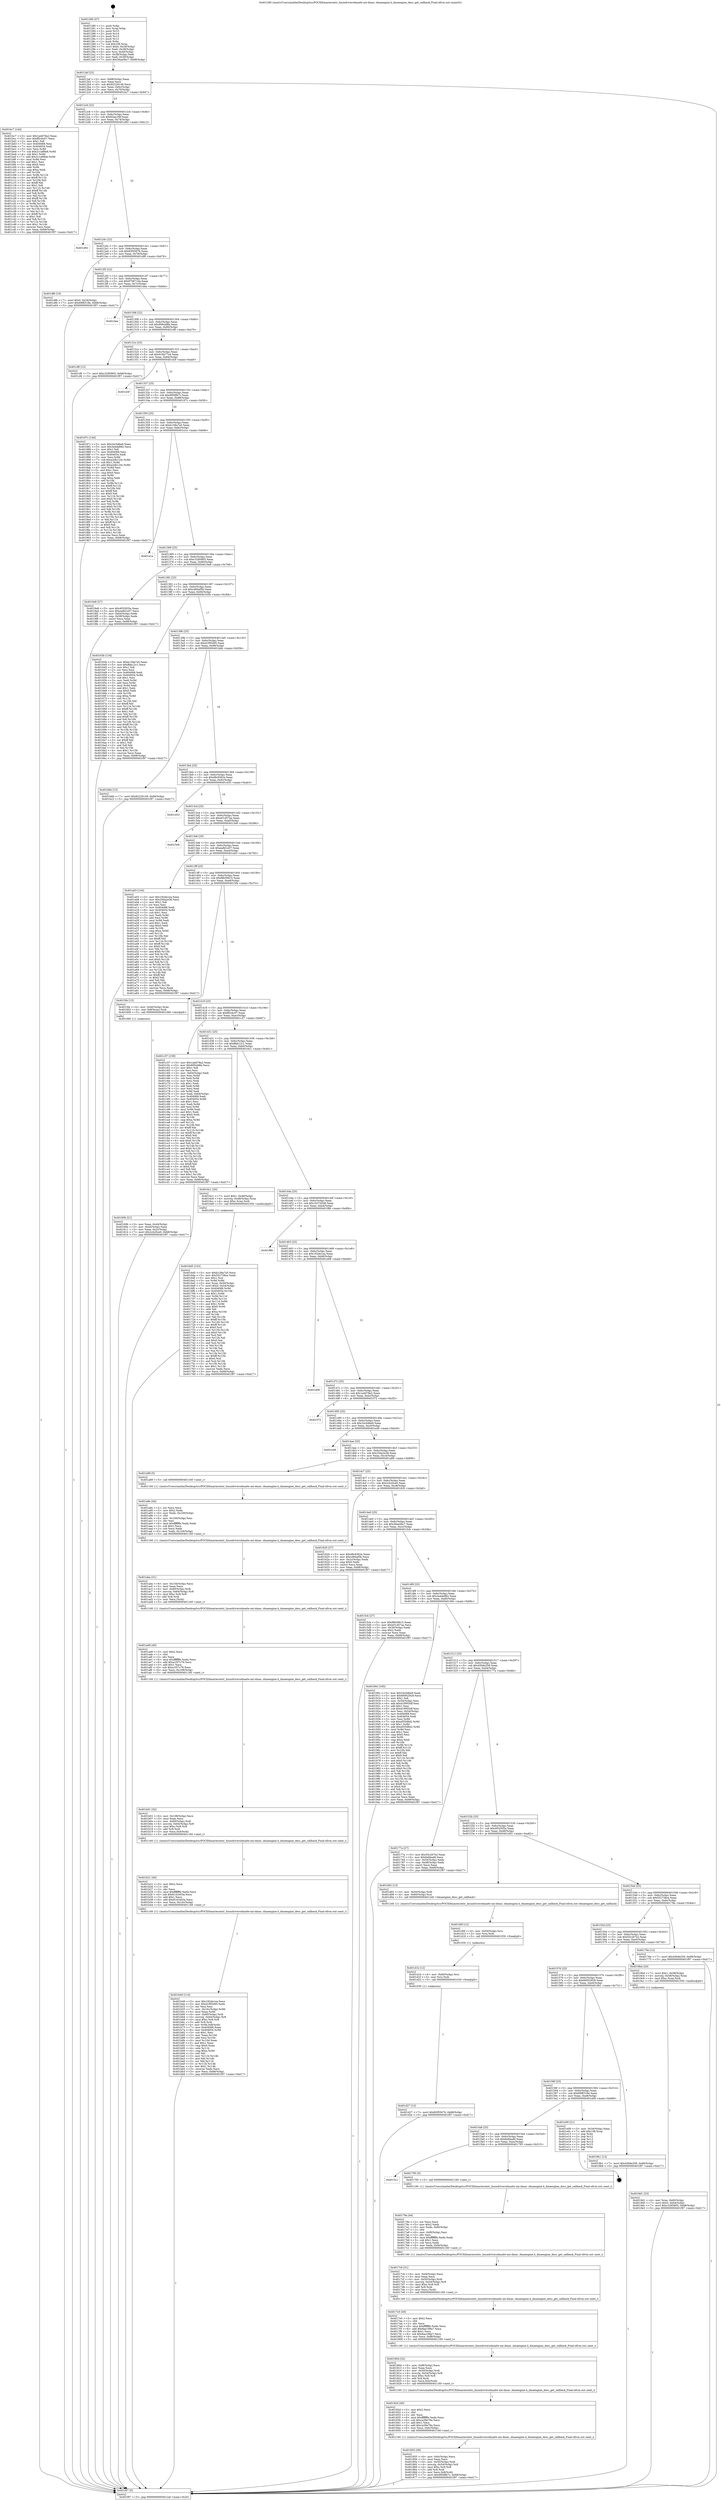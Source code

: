 digraph "0x401280" {
  label = "0x401280 (/mnt/c/Users/mathe/Desktop/tcc/POCII/binaries/extr_linuxdriversdmadw-axi-dmac..dmaengine.h_dmaengine_desc_get_callback_Final-ollvm.out::main(0))"
  labelloc = "t"
  node[shape=record]

  Entry [label="",width=0.3,height=0.3,shape=circle,fillcolor=black,style=filled]
  "0x4012af" [label="{
     0x4012af [23]\l
     | [instrs]\l
     &nbsp;&nbsp;0x4012af \<+3\>: mov -0x68(%rbp),%eax\l
     &nbsp;&nbsp;0x4012b2 \<+2\>: mov %eax,%ecx\l
     &nbsp;&nbsp;0x4012b4 \<+6\>: sub $0x82229149,%ecx\l
     &nbsp;&nbsp;0x4012ba \<+3\>: mov %eax,-0x6c(%rbp)\l
     &nbsp;&nbsp;0x4012bd \<+3\>: mov %ecx,-0x70(%rbp)\l
     &nbsp;&nbsp;0x4012c0 \<+6\>: je 0000000000401bc7 \<main+0x947\>\l
  }"]
  "0x401bc7" [label="{
     0x401bc7 [144]\l
     | [instrs]\l
     &nbsp;&nbsp;0x401bc7 \<+5\>: mov $0x1add78a2,%eax\l
     &nbsp;&nbsp;0x401bcc \<+5\>: mov $0xff2cbc07,%ecx\l
     &nbsp;&nbsp;0x401bd1 \<+2\>: mov $0x1,%dl\l
     &nbsp;&nbsp;0x401bd3 \<+7\>: mov 0x404068,%esi\l
     &nbsp;&nbsp;0x401bda \<+7\>: mov 0x404054,%edi\l
     &nbsp;&nbsp;0x401be1 \<+3\>: mov %esi,%r8d\l
     &nbsp;&nbsp;0x401be4 \<+7\>: sub $0x2c1a88a6,%r8d\l
     &nbsp;&nbsp;0x401beb \<+4\>: sub $0x1,%r8d\l
     &nbsp;&nbsp;0x401bef \<+7\>: add $0x2c1a88a6,%r8d\l
     &nbsp;&nbsp;0x401bf6 \<+4\>: imul %r8d,%esi\l
     &nbsp;&nbsp;0x401bfa \<+3\>: and $0x1,%esi\l
     &nbsp;&nbsp;0x401bfd \<+3\>: cmp $0x0,%esi\l
     &nbsp;&nbsp;0x401c00 \<+4\>: sete %r9b\l
     &nbsp;&nbsp;0x401c04 \<+3\>: cmp $0xa,%edi\l
     &nbsp;&nbsp;0x401c07 \<+4\>: setl %r10b\l
     &nbsp;&nbsp;0x401c0b \<+3\>: mov %r9b,%r11b\l
     &nbsp;&nbsp;0x401c0e \<+4\>: xor $0xff,%r11b\l
     &nbsp;&nbsp;0x401c12 \<+3\>: mov %r10b,%bl\l
     &nbsp;&nbsp;0x401c15 \<+3\>: xor $0xff,%bl\l
     &nbsp;&nbsp;0x401c18 \<+3\>: xor $0x1,%dl\l
     &nbsp;&nbsp;0x401c1b \<+3\>: mov %r11b,%r14b\l
     &nbsp;&nbsp;0x401c1e \<+4\>: and $0xff,%r14b\l
     &nbsp;&nbsp;0x401c22 \<+3\>: and %dl,%r9b\l
     &nbsp;&nbsp;0x401c25 \<+3\>: mov %bl,%r15b\l
     &nbsp;&nbsp;0x401c28 \<+4\>: and $0xff,%r15b\l
     &nbsp;&nbsp;0x401c2c \<+3\>: and %dl,%r10b\l
     &nbsp;&nbsp;0x401c2f \<+3\>: or %r9b,%r14b\l
     &nbsp;&nbsp;0x401c32 \<+3\>: or %r10b,%r15b\l
     &nbsp;&nbsp;0x401c35 \<+3\>: xor %r15b,%r14b\l
     &nbsp;&nbsp;0x401c38 \<+3\>: or %bl,%r11b\l
     &nbsp;&nbsp;0x401c3b \<+4\>: xor $0xff,%r11b\l
     &nbsp;&nbsp;0x401c3f \<+3\>: or $0x1,%dl\l
     &nbsp;&nbsp;0x401c42 \<+3\>: and %dl,%r11b\l
     &nbsp;&nbsp;0x401c45 \<+3\>: or %r11b,%r14b\l
     &nbsp;&nbsp;0x401c48 \<+4\>: test $0x1,%r14b\l
     &nbsp;&nbsp;0x401c4c \<+3\>: cmovne %ecx,%eax\l
     &nbsp;&nbsp;0x401c4f \<+3\>: mov %eax,-0x68(%rbp)\l
     &nbsp;&nbsp;0x401c52 \<+5\>: jmp 0000000000401f97 \<main+0xd17\>\l
  }"]
  "0x4012c6" [label="{
     0x4012c6 [22]\l
     | [instrs]\l
     &nbsp;&nbsp;0x4012c6 \<+5\>: jmp 00000000004012cb \<main+0x4b\>\l
     &nbsp;&nbsp;0x4012cb \<+3\>: mov -0x6c(%rbp),%eax\l
     &nbsp;&nbsp;0x4012ce \<+5\>: sub $0x83aa1f4f,%eax\l
     &nbsp;&nbsp;0x4012d3 \<+3\>: mov %eax,-0x74(%rbp)\l
     &nbsp;&nbsp;0x4012d6 \<+6\>: je 0000000000401d92 \<main+0xb12\>\l
  }"]
  Exit [label="",width=0.3,height=0.3,shape=circle,fillcolor=black,style=filled,peripheries=2]
  "0x401d92" [label="{
     0x401d92\l
  }", style=dashed]
  "0x4012dc" [label="{
     0x4012dc [22]\l
     | [instrs]\l
     &nbsp;&nbsp;0x4012dc \<+5\>: jmp 00000000004012e1 \<main+0x61\>\l
     &nbsp;&nbsp;0x4012e1 \<+3\>: mov -0x6c(%rbp),%eax\l
     &nbsp;&nbsp;0x4012e4 \<+5\>: sub $0x83f55676,%eax\l
     &nbsp;&nbsp;0x4012e9 \<+3\>: mov %eax,-0x78(%rbp)\l
     &nbsp;&nbsp;0x4012ec \<+6\>: je 0000000000401df6 \<main+0xb76\>\l
  }"]
  "0x401d27" [label="{
     0x401d27 [12]\l
     | [instrs]\l
     &nbsp;&nbsp;0x401d27 \<+7\>: movl $0x83f55676,-0x68(%rbp)\l
     &nbsp;&nbsp;0x401d2e \<+5\>: jmp 0000000000401f97 \<main+0xd17\>\l
  }"]
  "0x401df6" [label="{
     0x401df6 [19]\l
     | [instrs]\l
     &nbsp;&nbsp;0x401df6 \<+7\>: movl $0x0,-0x34(%rbp)\l
     &nbsp;&nbsp;0x401dfd \<+7\>: movl $0x69f8318e,-0x68(%rbp)\l
     &nbsp;&nbsp;0x401e04 \<+5\>: jmp 0000000000401f97 \<main+0xd17\>\l
  }"]
  "0x4012f2" [label="{
     0x4012f2 [22]\l
     | [instrs]\l
     &nbsp;&nbsp;0x4012f2 \<+5\>: jmp 00000000004012f7 \<main+0x77\>\l
     &nbsp;&nbsp;0x4012f7 \<+3\>: mov -0x6c(%rbp),%eax\l
     &nbsp;&nbsp;0x4012fa \<+5\>: sub $0x870871da,%eax\l
     &nbsp;&nbsp;0x4012ff \<+3\>: mov %eax,-0x7c(%rbp)\l
     &nbsp;&nbsp;0x401302 \<+6\>: je 0000000000401dea \<main+0xb6a\>\l
  }"]
  "0x401d1b" [label="{
     0x401d1b [12]\l
     | [instrs]\l
     &nbsp;&nbsp;0x401d1b \<+4\>: mov -0x60(%rbp),%rsi\l
     &nbsp;&nbsp;0x401d1f \<+3\>: mov %rsi,%rdi\l
     &nbsp;&nbsp;0x401d22 \<+5\>: call 0000000000401030 \<free@plt\>\l
     | [calls]\l
     &nbsp;&nbsp;0x401030 \{1\} (unknown)\l
  }"]
  "0x401dea" [label="{
     0x401dea\l
  }", style=dashed]
  "0x401308" [label="{
     0x401308 [22]\l
     | [instrs]\l
     &nbsp;&nbsp;0x401308 \<+5\>: jmp 000000000040130d \<main+0x8d\>\l
     &nbsp;&nbsp;0x40130d \<+3\>: mov -0x6c(%rbp),%eax\l
     &nbsp;&nbsp;0x401310 \<+5\>: sub $0x909cb8fa,%eax\l
     &nbsp;&nbsp;0x401315 \<+3\>: mov %eax,-0x80(%rbp)\l
     &nbsp;&nbsp;0x401318 \<+6\>: je 0000000000401cf6 \<main+0xa76\>\l
  }"]
  "0x401d0f" [label="{
     0x401d0f [12]\l
     | [instrs]\l
     &nbsp;&nbsp;0x401d0f \<+4\>: mov -0x50(%rbp),%rsi\l
     &nbsp;&nbsp;0x401d13 \<+3\>: mov %rsi,%rdi\l
     &nbsp;&nbsp;0x401d16 \<+5\>: call 0000000000401030 \<free@plt\>\l
     | [calls]\l
     &nbsp;&nbsp;0x401030 \{1\} (unknown)\l
  }"]
  "0x401cf6" [label="{
     0x401cf6 [12]\l
     | [instrs]\l
     &nbsp;&nbsp;0x401cf6 \<+7\>: movl $0xc3285805,-0x68(%rbp)\l
     &nbsp;&nbsp;0x401cfd \<+5\>: jmp 0000000000401f97 \<main+0xd17\>\l
  }"]
  "0x40131e" [label="{
     0x40131e [25]\l
     | [instrs]\l
     &nbsp;&nbsp;0x40131e \<+5\>: jmp 0000000000401323 \<main+0xa3\>\l
     &nbsp;&nbsp;0x401323 \<+3\>: mov -0x6c(%rbp),%eax\l
     &nbsp;&nbsp;0x401326 \<+5\>: sub $0x916b77e4,%eax\l
     &nbsp;&nbsp;0x40132b \<+6\>: mov %eax,-0x84(%rbp)\l
     &nbsp;&nbsp;0x401331 \<+6\>: je 0000000000401d3f \<main+0xabf\>\l
  }"]
  "0x401b49" [label="{
     0x401b49 [114]\l
     | [instrs]\l
     &nbsp;&nbsp;0x401b49 \<+5\>: mov $0x192de1ea,%ecx\l
     &nbsp;&nbsp;0x401b4e \<+5\>: mov $0xd1f95495,%edx\l
     &nbsp;&nbsp;0x401b53 \<+2\>: xor %esi,%esi\l
     &nbsp;&nbsp;0x401b55 \<+7\>: mov -0x10c(%rbp),%r9d\l
     &nbsp;&nbsp;0x401b5c \<+4\>: imul %eax,%r9d\l
     &nbsp;&nbsp;0x401b60 \<+4\>: mov -0x60(%rbp),%rdi\l
     &nbsp;&nbsp;0x401b64 \<+4\>: movslq -0x64(%rbp),%r8\l
     &nbsp;&nbsp;0x401b68 \<+4\>: imul $0xc,%r8,%r8\l
     &nbsp;&nbsp;0x401b6c \<+3\>: add %r8,%rdi\l
     &nbsp;&nbsp;0x401b6f \<+4\>: mov %r9d,0x8(%rdi)\l
     &nbsp;&nbsp;0x401b73 \<+7\>: mov 0x404068,%eax\l
     &nbsp;&nbsp;0x401b7a \<+8\>: mov 0x404054,%r9d\l
     &nbsp;&nbsp;0x401b82 \<+3\>: sub $0x1,%esi\l
     &nbsp;&nbsp;0x401b85 \<+3\>: mov %eax,%r10d\l
     &nbsp;&nbsp;0x401b88 \<+3\>: add %esi,%r10d\l
     &nbsp;&nbsp;0x401b8b \<+4\>: imul %r10d,%eax\l
     &nbsp;&nbsp;0x401b8f \<+3\>: and $0x1,%eax\l
     &nbsp;&nbsp;0x401b92 \<+3\>: cmp $0x0,%eax\l
     &nbsp;&nbsp;0x401b95 \<+4\>: sete %r11b\l
     &nbsp;&nbsp;0x401b99 \<+4\>: cmp $0xa,%r9d\l
     &nbsp;&nbsp;0x401b9d \<+3\>: setl %bl\l
     &nbsp;&nbsp;0x401ba0 \<+3\>: mov %r11b,%r14b\l
     &nbsp;&nbsp;0x401ba3 \<+3\>: and %bl,%r14b\l
     &nbsp;&nbsp;0x401ba6 \<+3\>: xor %bl,%r11b\l
     &nbsp;&nbsp;0x401ba9 \<+3\>: or %r11b,%r14b\l
     &nbsp;&nbsp;0x401bac \<+4\>: test $0x1,%r14b\l
     &nbsp;&nbsp;0x401bb0 \<+3\>: cmovne %edx,%ecx\l
     &nbsp;&nbsp;0x401bb3 \<+3\>: mov %ecx,-0x68(%rbp)\l
     &nbsp;&nbsp;0x401bb6 \<+5\>: jmp 0000000000401f97 \<main+0xd17\>\l
  }"]
  "0x401d3f" [label="{
     0x401d3f\l
  }", style=dashed]
  "0x401337" [label="{
     0x401337 [25]\l
     | [instrs]\l
     &nbsp;&nbsp;0x401337 \<+5\>: jmp 000000000040133c \<main+0xbc\>\l
     &nbsp;&nbsp;0x40133c \<+3\>: mov -0x6c(%rbp),%eax\l
     &nbsp;&nbsp;0x40133f \<+5\>: sub $0x9958fb7c,%eax\l
     &nbsp;&nbsp;0x401344 \<+6\>: mov %eax,-0x88(%rbp)\l
     &nbsp;&nbsp;0x40134a \<+6\>: je 000000000040187c \<main+0x5fc\>\l
  }"]
  "0x401b21" [label="{
     0x401b21 [40]\l
     | [instrs]\l
     &nbsp;&nbsp;0x401b21 \<+5\>: mov $0x2,%ecx\l
     &nbsp;&nbsp;0x401b26 \<+1\>: cltd\l
     &nbsp;&nbsp;0x401b27 \<+2\>: idiv %ecx\l
     &nbsp;&nbsp;0x401b29 \<+6\>: imul $0xfffffffe,%edx,%ecx\l
     &nbsp;&nbsp;0x401b2f \<+6\>: sub $0x81d1b03a,%ecx\l
     &nbsp;&nbsp;0x401b35 \<+3\>: add $0x1,%ecx\l
     &nbsp;&nbsp;0x401b38 \<+6\>: add $0x81d1b03a,%ecx\l
     &nbsp;&nbsp;0x401b3e \<+6\>: mov %ecx,-0x10c(%rbp)\l
     &nbsp;&nbsp;0x401b44 \<+5\>: call 0000000000401160 \<next_i\>\l
     | [calls]\l
     &nbsp;&nbsp;0x401160 \{1\} (/mnt/c/Users/mathe/Desktop/tcc/POCII/binaries/extr_linuxdriversdmadw-axi-dmac..dmaengine.h_dmaengine_desc_get_callback_Final-ollvm.out::next_i)\l
  }"]
  "0x40187c" [label="{
     0x40187c [144]\l
     | [instrs]\l
     &nbsp;&nbsp;0x40187c \<+5\>: mov $0x24c0dbe9,%eax\l
     &nbsp;&nbsp;0x401881 \<+5\>: mov $0x3e4de882,%ecx\l
     &nbsp;&nbsp;0x401886 \<+2\>: mov $0x1,%dl\l
     &nbsp;&nbsp;0x401888 \<+7\>: mov 0x404068,%esi\l
     &nbsp;&nbsp;0x40188f \<+7\>: mov 0x404054,%edi\l
     &nbsp;&nbsp;0x401896 \<+3\>: mov %esi,%r8d\l
     &nbsp;&nbsp;0x401899 \<+7\>: sub $0xa2db124c,%r8d\l
     &nbsp;&nbsp;0x4018a0 \<+4\>: sub $0x1,%r8d\l
     &nbsp;&nbsp;0x4018a4 \<+7\>: add $0xa2db124c,%r8d\l
     &nbsp;&nbsp;0x4018ab \<+4\>: imul %r8d,%esi\l
     &nbsp;&nbsp;0x4018af \<+3\>: and $0x1,%esi\l
     &nbsp;&nbsp;0x4018b2 \<+3\>: cmp $0x0,%esi\l
     &nbsp;&nbsp;0x4018b5 \<+4\>: sete %r9b\l
     &nbsp;&nbsp;0x4018b9 \<+3\>: cmp $0xa,%edi\l
     &nbsp;&nbsp;0x4018bc \<+4\>: setl %r10b\l
     &nbsp;&nbsp;0x4018c0 \<+3\>: mov %r9b,%r11b\l
     &nbsp;&nbsp;0x4018c3 \<+4\>: xor $0xff,%r11b\l
     &nbsp;&nbsp;0x4018c7 \<+3\>: mov %r10b,%bl\l
     &nbsp;&nbsp;0x4018ca \<+3\>: xor $0xff,%bl\l
     &nbsp;&nbsp;0x4018cd \<+3\>: xor $0x0,%dl\l
     &nbsp;&nbsp;0x4018d0 \<+3\>: mov %r11b,%r14b\l
     &nbsp;&nbsp;0x4018d3 \<+4\>: and $0x0,%r14b\l
     &nbsp;&nbsp;0x4018d7 \<+3\>: and %dl,%r9b\l
     &nbsp;&nbsp;0x4018da \<+3\>: mov %bl,%r15b\l
     &nbsp;&nbsp;0x4018dd \<+4\>: and $0x0,%r15b\l
     &nbsp;&nbsp;0x4018e1 \<+3\>: and %dl,%r10b\l
     &nbsp;&nbsp;0x4018e4 \<+3\>: or %r9b,%r14b\l
     &nbsp;&nbsp;0x4018e7 \<+3\>: or %r10b,%r15b\l
     &nbsp;&nbsp;0x4018ea \<+3\>: xor %r15b,%r14b\l
     &nbsp;&nbsp;0x4018ed \<+3\>: or %bl,%r11b\l
     &nbsp;&nbsp;0x4018f0 \<+4\>: xor $0xff,%r11b\l
     &nbsp;&nbsp;0x4018f4 \<+3\>: or $0x0,%dl\l
     &nbsp;&nbsp;0x4018f7 \<+3\>: and %dl,%r11b\l
     &nbsp;&nbsp;0x4018fa \<+3\>: or %r11b,%r14b\l
     &nbsp;&nbsp;0x4018fd \<+4\>: test $0x1,%r14b\l
     &nbsp;&nbsp;0x401901 \<+3\>: cmovne %ecx,%eax\l
     &nbsp;&nbsp;0x401904 \<+3\>: mov %eax,-0x68(%rbp)\l
     &nbsp;&nbsp;0x401907 \<+5\>: jmp 0000000000401f97 \<main+0xd17\>\l
  }"]
  "0x401350" [label="{
     0x401350 [25]\l
     | [instrs]\l
     &nbsp;&nbsp;0x401350 \<+5\>: jmp 0000000000401355 \<main+0xd5\>\l
     &nbsp;&nbsp;0x401355 \<+3\>: mov -0x6c(%rbp),%eax\l
     &nbsp;&nbsp;0x401358 \<+5\>: sub $0xb158a7a5,%eax\l
     &nbsp;&nbsp;0x40135d \<+6\>: mov %eax,-0x8c(%rbp)\l
     &nbsp;&nbsp;0x401363 \<+6\>: je 0000000000401e1e \<main+0xb9e\>\l
  }"]
  "0x401b01" [label="{
     0x401b01 [32]\l
     | [instrs]\l
     &nbsp;&nbsp;0x401b01 \<+6\>: mov -0x108(%rbp),%ecx\l
     &nbsp;&nbsp;0x401b07 \<+3\>: imul %eax,%ecx\l
     &nbsp;&nbsp;0x401b0a \<+4\>: mov -0x60(%rbp),%rdi\l
     &nbsp;&nbsp;0x401b0e \<+4\>: movslq -0x64(%rbp),%r8\l
     &nbsp;&nbsp;0x401b12 \<+4\>: imul $0xc,%r8,%r8\l
     &nbsp;&nbsp;0x401b16 \<+3\>: add %r8,%rdi\l
     &nbsp;&nbsp;0x401b19 \<+3\>: mov %ecx,0x4(%rdi)\l
     &nbsp;&nbsp;0x401b1c \<+5\>: call 0000000000401160 \<next_i\>\l
     | [calls]\l
     &nbsp;&nbsp;0x401160 \{1\} (/mnt/c/Users/mathe/Desktop/tcc/POCII/binaries/extr_linuxdriversdmadw-axi-dmac..dmaengine.h_dmaengine_desc_get_callback_Final-ollvm.out::next_i)\l
  }"]
  "0x401e1e" [label="{
     0x401e1e\l
  }", style=dashed]
  "0x401369" [label="{
     0x401369 [25]\l
     | [instrs]\l
     &nbsp;&nbsp;0x401369 \<+5\>: jmp 000000000040136e \<main+0xee\>\l
     &nbsp;&nbsp;0x40136e \<+3\>: mov -0x6c(%rbp),%eax\l
     &nbsp;&nbsp;0x401371 \<+5\>: sub $0xc3285805,%eax\l
     &nbsp;&nbsp;0x401376 \<+6\>: mov %eax,-0x90(%rbp)\l
     &nbsp;&nbsp;0x40137c \<+6\>: je 00000000004019e8 \<main+0x768\>\l
  }"]
  "0x401ad9" [label="{
     0x401ad9 [40]\l
     | [instrs]\l
     &nbsp;&nbsp;0x401ad9 \<+5\>: mov $0x2,%ecx\l
     &nbsp;&nbsp;0x401ade \<+1\>: cltd\l
     &nbsp;&nbsp;0x401adf \<+2\>: idiv %ecx\l
     &nbsp;&nbsp;0x401ae1 \<+6\>: imul $0xfffffffe,%edx,%ecx\l
     &nbsp;&nbsp;0x401ae7 \<+6\>: add $0xa1f37c79,%ecx\l
     &nbsp;&nbsp;0x401aed \<+3\>: add $0x1,%ecx\l
     &nbsp;&nbsp;0x401af0 \<+6\>: sub $0xa1f37c79,%ecx\l
     &nbsp;&nbsp;0x401af6 \<+6\>: mov %ecx,-0x108(%rbp)\l
     &nbsp;&nbsp;0x401afc \<+5\>: call 0000000000401160 \<next_i\>\l
     | [calls]\l
     &nbsp;&nbsp;0x401160 \{1\} (/mnt/c/Users/mathe/Desktop/tcc/POCII/binaries/extr_linuxdriversdmadw-axi-dmac..dmaengine.h_dmaengine_desc_get_callback_Final-ollvm.out::next_i)\l
  }"]
  "0x4019e8" [label="{
     0x4019e8 [27]\l
     | [instrs]\l
     &nbsp;&nbsp;0x4019e8 \<+5\>: mov $0x4f32935a,%eax\l
     &nbsp;&nbsp;0x4019ed \<+5\>: mov $0xea8d1e07,%ecx\l
     &nbsp;&nbsp;0x4019f2 \<+3\>: mov -0x64(%rbp),%edx\l
     &nbsp;&nbsp;0x4019f5 \<+3\>: cmp -0x58(%rbp),%edx\l
     &nbsp;&nbsp;0x4019f8 \<+3\>: cmovl %ecx,%eax\l
     &nbsp;&nbsp;0x4019fb \<+3\>: mov %eax,-0x68(%rbp)\l
     &nbsp;&nbsp;0x4019fe \<+5\>: jmp 0000000000401f97 \<main+0xd17\>\l
  }"]
  "0x401382" [label="{
     0x401382 [25]\l
     | [instrs]\l
     &nbsp;&nbsp;0x401382 \<+5\>: jmp 0000000000401387 \<main+0x107\>\l
     &nbsp;&nbsp;0x401387 \<+3\>: mov -0x6c(%rbp),%eax\l
     &nbsp;&nbsp;0x40138a \<+5\>: sub $0xcd94af5b,%eax\l
     &nbsp;&nbsp;0x40138f \<+6\>: mov %eax,-0x94(%rbp)\l
     &nbsp;&nbsp;0x401395 \<+6\>: je 000000000040163b \<main+0x3bb\>\l
  }"]
  "0x401aba" [label="{
     0x401aba [31]\l
     | [instrs]\l
     &nbsp;&nbsp;0x401aba \<+6\>: mov -0x104(%rbp),%ecx\l
     &nbsp;&nbsp;0x401ac0 \<+3\>: imul %eax,%ecx\l
     &nbsp;&nbsp;0x401ac3 \<+4\>: mov -0x60(%rbp),%rdi\l
     &nbsp;&nbsp;0x401ac7 \<+4\>: movslq -0x64(%rbp),%r8\l
     &nbsp;&nbsp;0x401acb \<+4\>: imul $0xc,%r8,%r8\l
     &nbsp;&nbsp;0x401acf \<+3\>: add %r8,%rdi\l
     &nbsp;&nbsp;0x401ad2 \<+2\>: mov %ecx,(%rdi)\l
     &nbsp;&nbsp;0x401ad4 \<+5\>: call 0000000000401160 \<next_i\>\l
     | [calls]\l
     &nbsp;&nbsp;0x401160 \{1\} (/mnt/c/Users/mathe/Desktop/tcc/POCII/binaries/extr_linuxdriversdmadw-axi-dmac..dmaengine.h_dmaengine_desc_get_callback_Final-ollvm.out::next_i)\l
  }"]
  "0x40163b" [label="{
     0x40163b [134]\l
     | [instrs]\l
     &nbsp;&nbsp;0x40163b \<+5\>: mov $0xb158a7a5,%eax\l
     &nbsp;&nbsp;0x401640 \<+5\>: mov $0xffab12c1,%ecx\l
     &nbsp;&nbsp;0x401645 \<+2\>: mov $0x1,%dl\l
     &nbsp;&nbsp;0x401647 \<+2\>: xor %esi,%esi\l
     &nbsp;&nbsp;0x401649 \<+7\>: mov 0x404068,%edi\l
     &nbsp;&nbsp;0x401650 \<+8\>: mov 0x404054,%r8d\l
     &nbsp;&nbsp;0x401658 \<+3\>: sub $0x1,%esi\l
     &nbsp;&nbsp;0x40165b \<+3\>: mov %edi,%r9d\l
     &nbsp;&nbsp;0x40165e \<+3\>: add %esi,%r9d\l
     &nbsp;&nbsp;0x401661 \<+4\>: imul %r9d,%edi\l
     &nbsp;&nbsp;0x401665 \<+3\>: and $0x1,%edi\l
     &nbsp;&nbsp;0x401668 \<+3\>: cmp $0x0,%edi\l
     &nbsp;&nbsp;0x40166b \<+4\>: sete %r10b\l
     &nbsp;&nbsp;0x40166f \<+4\>: cmp $0xa,%r8d\l
     &nbsp;&nbsp;0x401673 \<+4\>: setl %r11b\l
     &nbsp;&nbsp;0x401677 \<+3\>: mov %r10b,%bl\l
     &nbsp;&nbsp;0x40167a \<+3\>: xor $0xff,%bl\l
     &nbsp;&nbsp;0x40167d \<+3\>: mov %r11b,%r14b\l
     &nbsp;&nbsp;0x401680 \<+4\>: xor $0xff,%r14b\l
     &nbsp;&nbsp;0x401684 \<+3\>: xor $0x1,%dl\l
     &nbsp;&nbsp;0x401687 \<+3\>: mov %bl,%r15b\l
     &nbsp;&nbsp;0x40168a \<+4\>: and $0xff,%r15b\l
     &nbsp;&nbsp;0x40168e \<+3\>: and %dl,%r10b\l
     &nbsp;&nbsp;0x401691 \<+3\>: mov %r14b,%r12b\l
     &nbsp;&nbsp;0x401694 \<+4\>: and $0xff,%r12b\l
     &nbsp;&nbsp;0x401698 \<+3\>: and %dl,%r11b\l
     &nbsp;&nbsp;0x40169b \<+3\>: or %r10b,%r15b\l
     &nbsp;&nbsp;0x40169e \<+3\>: or %r11b,%r12b\l
     &nbsp;&nbsp;0x4016a1 \<+3\>: xor %r12b,%r15b\l
     &nbsp;&nbsp;0x4016a4 \<+3\>: or %r14b,%bl\l
     &nbsp;&nbsp;0x4016a7 \<+3\>: xor $0xff,%bl\l
     &nbsp;&nbsp;0x4016aa \<+3\>: or $0x1,%dl\l
     &nbsp;&nbsp;0x4016ad \<+2\>: and %dl,%bl\l
     &nbsp;&nbsp;0x4016af \<+3\>: or %bl,%r15b\l
     &nbsp;&nbsp;0x4016b2 \<+4\>: test $0x1,%r15b\l
     &nbsp;&nbsp;0x4016b6 \<+3\>: cmovne %ecx,%eax\l
     &nbsp;&nbsp;0x4016b9 \<+3\>: mov %eax,-0x68(%rbp)\l
     &nbsp;&nbsp;0x4016bc \<+5\>: jmp 0000000000401f97 \<main+0xd17\>\l
  }"]
  "0x40139b" [label="{
     0x40139b [25]\l
     | [instrs]\l
     &nbsp;&nbsp;0x40139b \<+5\>: jmp 00000000004013a0 \<main+0x120\>\l
     &nbsp;&nbsp;0x4013a0 \<+3\>: mov -0x6c(%rbp),%eax\l
     &nbsp;&nbsp;0x4013a3 \<+5\>: sub $0xd1f95495,%eax\l
     &nbsp;&nbsp;0x4013a8 \<+6\>: mov %eax,-0x98(%rbp)\l
     &nbsp;&nbsp;0x4013ae \<+6\>: je 0000000000401bbb \<main+0x93b\>\l
  }"]
  "0x401a8e" [label="{
     0x401a8e [44]\l
     | [instrs]\l
     &nbsp;&nbsp;0x401a8e \<+2\>: xor %ecx,%ecx\l
     &nbsp;&nbsp;0x401a90 \<+5\>: mov $0x2,%edx\l
     &nbsp;&nbsp;0x401a95 \<+6\>: mov %edx,-0x100(%rbp)\l
     &nbsp;&nbsp;0x401a9b \<+1\>: cltd\l
     &nbsp;&nbsp;0x401a9c \<+6\>: mov -0x100(%rbp),%esi\l
     &nbsp;&nbsp;0x401aa2 \<+2\>: idiv %esi\l
     &nbsp;&nbsp;0x401aa4 \<+6\>: imul $0xfffffffe,%edx,%edx\l
     &nbsp;&nbsp;0x401aaa \<+3\>: sub $0x1,%ecx\l
     &nbsp;&nbsp;0x401aad \<+2\>: sub %ecx,%edx\l
     &nbsp;&nbsp;0x401aaf \<+6\>: mov %edx,-0x104(%rbp)\l
     &nbsp;&nbsp;0x401ab5 \<+5\>: call 0000000000401160 \<next_i\>\l
     | [calls]\l
     &nbsp;&nbsp;0x401160 \{1\} (/mnt/c/Users/mathe/Desktop/tcc/POCII/binaries/extr_linuxdriversdmadw-axi-dmac..dmaengine.h_dmaengine_desc_get_callback_Final-ollvm.out::next_i)\l
  }"]
  "0x401bbb" [label="{
     0x401bbb [12]\l
     | [instrs]\l
     &nbsp;&nbsp;0x401bbb \<+7\>: movl $0x82229149,-0x68(%rbp)\l
     &nbsp;&nbsp;0x401bc2 \<+5\>: jmp 0000000000401f97 \<main+0xd17\>\l
  }"]
  "0x4013b4" [label="{
     0x4013b4 [25]\l
     | [instrs]\l
     &nbsp;&nbsp;0x4013b4 \<+5\>: jmp 00000000004013b9 \<main+0x139\>\l
     &nbsp;&nbsp;0x4013b9 \<+3\>: mov -0x6c(%rbp),%eax\l
     &nbsp;&nbsp;0x4013bc \<+5\>: sub $0xd8c9362e,%eax\l
     &nbsp;&nbsp;0x4013c1 \<+6\>: mov %eax,-0x9c(%rbp)\l
     &nbsp;&nbsp;0x4013c7 \<+6\>: je 0000000000401d33 \<main+0xab3\>\l
  }"]
  "0x4019d1" [label="{
     0x4019d1 [23]\l
     | [instrs]\l
     &nbsp;&nbsp;0x4019d1 \<+4\>: mov %rax,-0x60(%rbp)\l
     &nbsp;&nbsp;0x4019d5 \<+7\>: movl $0x0,-0x64(%rbp)\l
     &nbsp;&nbsp;0x4019dc \<+7\>: movl $0xc3285805,-0x68(%rbp)\l
     &nbsp;&nbsp;0x4019e3 \<+5\>: jmp 0000000000401f97 \<main+0xd17\>\l
  }"]
  "0x401d33" [label="{
     0x401d33\l
  }", style=dashed]
  "0x4013cd" [label="{
     0x4013cd [25]\l
     | [instrs]\l
     &nbsp;&nbsp;0x4013cd \<+5\>: jmp 00000000004013d2 \<main+0x152\>\l
     &nbsp;&nbsp;0x4013d2 \<+3\>: mov -0x6c(%rbp),%eax\l
     &nbsp;&nbsp;0x4013d5 \<+5\>: sub $0xe01d57aa,%eax\l
     &nbsp;&nbsp;0x4013da \<+6\>: mov %eax,-0xa0(%rbp)\l
     &nbsp;&nbsp;0x4013e0 \<+6\>: je 00000000004015e6 \<main+0x366\>\l
  }"]
  "0x401855" [label="{
     0x401855 [39]\l
     | [instrs]\l
     &nbsp;&nbsp;0x401855 \<+6\>: mov -0xfc(%rbp),%ecx\l
     &nbsp;&nbsp;0x40185b \<+3\>: imul %eax,%ecx\l
     &nbsp;&nbsp;0x40185e \<+4\>: mov -0x50(%rbp),%rdi\l
     &nbsp;&nbsp;0x401862 \<+4\>: movslq -0x54(%rbp),%r8\l
     &nbsp;&nbsp;0x401866 \<+4\>: imul $0xc,%r8,%r8\l
     &nbsp;&nbsp;0x40186a \<+3\>: add %r8,%rdi\l
     &nbsp;&nbsp;0x40186d \<+3\>: mov %ecx,0x8(%rdi)\l
     &nbsp;&nbsp;0x401870 \<+7\>: movl $0x9958fb7c,-0x68(%rbp)\l
     &nbsp;&nbsp;0x401877 \<+5\>: jmp 0000000000401f97 \<main+0xd17\>\l
  }"]
  "0x4015e6" [label="{
     0x4015e6\l
  }", style=dashed]
  "0x4013e6" [label="{
     0x4013e6 [25]\l
     | [instrs]\l
     &nbsp;&nbsp;0x4013e6 \<+5\>: jmp 00000000004013eb \<main+0x16b\>\l
     &nbsp;&nbsp;0x4013eb \<+3\>: mov -0x6c(%rbp),%eax\l
     &nbsp;&nbsp;0x4013ee \<+5\>: sub $0xea8d1e07,%eax\l
     &nbsp;&nbsp;0x4013f3 \<+6\>: mov %eax,-0xa4(%rbp)\l
     &nbsp;&nbsp;0x4013f9 \<+6\>: je 0000000000401a03 \<main+0x783\>\l
  }"]
  "0x40182d" [label="{
     0x40182d [40]\l
     | [instrs]\l
     &nbsp;&nbsp;0x40182d \<+5\>: mov $0x2,%ecx\l
     &nbsp;&nbsp;0x401832 \<+1\>: cltd\l
     &nbsp;&nbsp;0x401833 \<+2\>: idiv %ecx\l
     &nbsp;&nbsp;0x401835 \<+6\>: imul $0xfffffffe,%edx,%ecx\l
     &nbsp;&nbsp;0x40183b \<+6\>: sub $0xca39e78a,%ecx\l
     &nbsp;&nbsp;0x401841 \<+3\>: add $0x1,%ecx\l
     &nbsp;&nbsp;0x401844 \<+6\>: add $0xca39e78a,%ecx\l
     &nbsp;&nbsp;0x40184a \<+6\>: mov %ecx,-0xfc(%rbp)\l
     &nbsp;&nbsp;0x401850 \<+5\>: call 0000000000401160 \<next_i\>\l
     | [calls]\l
     &nbsp;&nbsp;0x401160 \{1\} (/mnt/c/Users/mathe/Desktop/tcc/POCII/binaries/extr_linuxdriversdmadw-axi-dmac..dmaengine.h_dmaengine_desc_get_callback_Final-ollvm.out::next_i)\l
  }"]
  "0x401a03" [label="{
     0x401a03 [134]\l
     | [instrs]\l
     &nbsp;&nbsp;0x401a03 \<+5\>: mov $0x192de1ea,%eax\l
     &nbsp;&nbsp;0x401a08 \<+5\>: mov $0x25da2e38,%ecx\l
     &nbsp;&nbsp;0x401a0d \<+2\>: mov $0x1,%dl\l
     &nbsp;&nbsp;0x401a0f \<+2\>: xor %esi,%esi\l
     &nbsp;&nbsp;0x401a11 \<+7\>: mov 0x404068,%edi\l
     &nbsp;&nbsp;0x401a18 \<+8\>: mov 0x404054,%r8d\l
     &nbsp;&nbsp;0x401a20 \<+3\>: sub $0x1,%esi\l
     &nbsp;&nbsp;0x401a23 \<+3\>: mov %edi,%r9d\l
     &nbsp;&nbsp;0x401a26 \<+3\>: add %esi,%r9d\l
     &nbsp;&nbsp;0x401a29 \<+4\>: imul %r9d,%edi\l
     &nbsp;&nbsp;0x401a2d \<+3\>: and $0x1,%edi\l
     &nbsp;&nbsp;0x401a30 \<+3\>: cmp $0x0,%edi\l
     &nbsp;&nbsp;0x401a33 \<+4\>: sete %r10b\l
     &nbsp;&nbsp;0x401a37 \<+4\>: cmp $0xa,%r8d\l
     &nbsp;&nbsp;0x401a3b \<+4\>: setl %r11b\l
     &nbsp;&nbsp;0x401a3f \<+3\>: mov %r10b,%bl\l
     &nbsp;&nbsp;0x401a42 \<+3\>: xor $0xff,%bl\l
     &nbsp;&nbsp;0x401a45 \<+3\>: mov %r11b,%r14b\l
     &nbsp;&nbsp;0x401a48 \<+4\>: xor $0xff,%r14b\l
     &nbsp;&nbsp;0x401a4c \<+3\>: xor $0x0,%dl\l
     &nbsp;&nbsp;0x401a4f \<+3\>: mov %bl,%r15b\l
     &nbsp;&nbsp;0x401a52 \<+4\>: and $0x0,%r15b\l
     &nbsp;&nbsp;0x401a56 \<+3\>: and %dl,%r10b\l
     &nbsp;&nbsp;0x401a59 \<+3\>: mov %r14b,%r12b\l
     &nbsp;&nbsp;0x401a5c \<+4\>: and $0x0,%r12b\l
     &nbsp;&nbsp;0x401a60 \<+3\>: and %dl,%r11b\l
     &nbsp;&nbsp;0x401a63 \<+3\>: or %r10b,%r15b\l
     &nbsp;&nbsp;0x401a66 \<+3\>: or %r11b,%r12b\l
     &nbsp;&nbsp;0x401a69 \<+3\>: xor %r12b,%r15b\l
     &nbsp;&nbsp;0x401a6c \<+3\>: or %r14b,%bl\l
     &nbsp;&nbsp;0x401a6f \<+3\>: xor $0xff,%bl\l
     &nbsp;&nbsp;0x401a72 \<+3\>: or $0x0,%dl\l
     &nbsp;&nbsp;0x401a75 \<+2\>: and %dl,%bl\l
     &nbsp;&nbsp;0x401a77 \<+3\>: or %bl,%r15b\l
     &nbsp;&nbsp;0x401a7a \<+4\>: test $0x1,%r15b\l
     &nbsp;&nbsp;0x401a7e \<+3\>: cmovne %ecx,%eax\l
     &nbsp;&nbsp;0x401a81 \<+3\>: mov %eax,-0x68(%rbp)\l
     &nbsp;&nbsp;0x401a84 \<+5\>: jmp 0000000000401f97 \<main+0xd17\>\l
  }"]
  "0x4013ff" [label="{
     0x4013ff [25]\l
     | [instrs]\l
     &nbsp;&nbsp;0x4013ff \<+5\>: jmp 0000000000401404 \<main+0x184\>\l
     &nbsp;&nbsp;0x401404 \<+3\>: mov -0x6c(%rbp),%eax\l
     &nbsp;&nbsp;0x401407 \<+5\>: sub $0xf8b59615,%eax\l
     &nbsp;&nbsp;0x40140c \<+6\>: mov %eax,-0xa8(%rbp)\l
     &nbsp;&nbsp;0x401412 \<+6\>: je 00000000004015fe \<main+0x37e\>\l
  }"]
  "0x40180d" [label="{
     0x40180d [32]\l
     | [instrs]\l
     &nbsp;&nbsp;0x40180d \<+6\>: mov -0xf8(%rbp),%ecx\l
     &nbsp;&nbsp;0x401813 \<+3\>: imul %eax,%ecx\l
     &nbsp;&nbsp;0x401816 \<+4\>: mov -0x50(%rbp),%rdi\l
     &nbsp;&nbsp;0x40181a \<+4\>: movslq -0x54(%rbp),%r8\l
     &nbsp;&nbsp;0x40181e \<+4\>: imul $0xc,%r8,%r8\l
     &nbsp;&nbsp;0x401822 \<+3\>: add %r8,%rdi\l
     &nbsp;&nbsp;0x401825 \<+3\>: mov %ecx,0x4(%rdi)\l
     &nbsp;&nbsp;0x401828 \<+5\>: call 0000000000401160 \<next_i\>\l
     | [calls]\l
     &nbsp;&nbsp;0x401160 \{1\} (/mnt/c/Users/mathe/Desktop/tcc/POCII/binaries/extr_linuxdriversdmadw-axi-dmac..dmaengine.h_dmaengine_desc_get_callback_Final-ollvm.out::next_i)\l
  }"]
  "0x4015fe" [label="{
     0x4015fe [13]\l
     | [instrs]\l
     &nbsp;&nbsp;0x4015fe \<+4\>: mov -0x40(%rbp),%rax\l
     &nbsp;&nbsp;0x401602 \<+4\>: mov 0x8(%rax),%rdi\l
     &nbsp;&nbsp;0x401606 \<+5\>: call 0000000000401060 \<atoi@plt\>\l
     | [calls]\l
     &nbsp;&nbsp;0x401060 \{1\} (unknown)\l
  }"]
  "0x401418" [label="{
     0x401418 [25]\l
     | [instrs]\l
     &nbsp;&nbsp;0x401418 \<+5\>: jmp 000000000040141d \<main+0x19d\>\l
     &nbsp;&nbsp;0x40141d \<+3\>: mov -0x6c(%rbp),%eax\l
     &nbsp;&nbsp;0x401420 \<+5\>: sub $0xff2cbc07,%eax\l
     &nbsp;&nbsp;0x401425 \<+6\>: mov %eax,-0xac(%rbp)\l
     &nbsp;&nbsp;0x40142b \<+6\>: je 0000000000401c57 \<main+0x9d7\>\l
  }"]
  "0x4017e5" [label="{
     0x4017e5 [40]\l
     | [instrs]\l
     &nbsp;&nbsp;0x4017e5 \<+5\>: mov $0x2,%ecx\l
     &nbsp;&nbsp;0x4017ea \<+1\>: cltd\l
     &nbsp;&nbsp;0x4017eb \<+2\>: idiv %ecx\l
     &nbsp;&nbsp;0x4017ed \<+6\>: imul $0xfffffffe,%edx,%ecx\l
     &nbsp;&nbsp;0x4017f3 \<+6\>: add $0x8ae188a7,%ecx\l
     &nbsp;&nbsp;0x4017f9 \<+3\>: add $0x1,%ecx\l
     &nbsp;&nbsp;0x4017fc \<+6\>: sub $0x8ae188a7,%ecx\l
     &nbsp;&nbsp;0x401802 \<+6\>: mov %ecx,-0xf8(%rbp)\l
     &nbsp;&nbsp;0x401808 \<+5\>: call 0000000000401160 \<next_i\>\l
     | [calls]\l
     &nbsp;&nbsp;0x401160 \{1\} (/mnt/c/Users/mathe/Desktop/tcc/POCII/binaries/extr_linuxdriversdmadw-axi-dmac..dmaengine.h_dmaengine_desc_get_callback_Final-ollvm.out::next_i)\l
  }"]
  "0x401c57" [label="{
     0x401c57 [159]\l
     | [instrs]\l
     &nbsp;&nbsp;0x401c57 \<+5\>: mov $0x1add78a2,%eax\l
     &nbsp;&nbsp;0x401c5c \<+5\>: mov $0x909cb8fa,%ecx\l
     &nbsp;&nbsp;0x401c61 \<+2\>: mov $0x1,%dl\l
     &nbsp;&nbsp;0x401c63 \<+2\>: xor %esi,%esi\l
     &nbsp;&nbsp;0x401c65 \<+3\>: mov -0x64(%rbp),%edi\l
     &nbsp;&nbsp;0x401c68 \<+3\>: mov %esi,%r8d\l
     &nbsp;&nbsp;0x401c6b \<+3\>: sub %edi,%r8d\l
     &nbsp;&nbsp;0x401c6e \<+2\>: mov %esi,%edi\l
     &nbsp;&nbsp;0x401c70 \<+3\>: sub $0x1,%edi\l
     &nbsp;&nbsp;0x401c73 \<+3\>: add %edi,%r8d\l
     &nbsp;&nbsp;0x401c76 \<+2\>: mov %esi,%edi\l
     &nbsp;&nbsp;0x401c78 \<+3\>: sub %r8d,%edi\l
     &nbsp;&nbsp;0x401c7b \<+3\>: mov %edi,-0x64(%rbp)\l
     &nbsp;&nbsp;0x401c7e \<+7\>: mov 0x404068,%edi\l
     &nbsp;&nbsp;0x401c85 \<+8\>: mov 0x404054,%r8d\l
     &nbsp;&nbsp;0x401c8d \<+3\>: sub $0x1,%esi\l
     &nbsp;&nbsp;0x401c90 \<+3\>: mov %edi,%r9d\l
     &nbsp;&nbsp;0x401c93 \<+3\>: add %esi,%r9d\l
     &nbsp;&nbsp;0x401c96 \<+4\>: imul %r9d,%edi\l
     &nbsp;&nbsp;0x401c9a \<+3\>: and $0x1,%edi\l
     &nbsp;&nbsp;0x401c9d \<+3\>: cmp $0x0,%edi\l
     &nbsp;&nbsp;0x401ca0 \<+4\>: sete %r10b\l
     &nbsp;&nbsp;0x401ca4 \<+4\>: cmp $0xa,%r8d\l
     &nbsp;&nbsp;0x401ca8 \<+4\>: setl %r11b\l
     &nbsp;&nbsp;0x401cac \<+3\>: mov %r10b,%bl\l
     &nbsp;&nbsp;0x401caf \<+3\>: xor $0xff,%bl\l
     &nbsp;&nbsp;0x401cb2 \<+3\>: mov %r11b,%r14b\l
     &nbsp;&nbsp;0x401cb5 \<+4\>: xor $0xff,%r14b\l
     &nbsp;&nbsp;0x401cb9 \<+3\>: xor $0x0,%dl\l
     &nbsp;&nbsp;0x401cbc \<+3\>: mov %bl,%r15b\l
     &nbsp;&nbsp;0x401cbf \<+4\>: and $0x0,%r15b\l
     &nbsp;&nbsp;0x401cc3 \<+3\>: and %dl,%r10b\l
     &nbsp;&nbsp;0x401cc6 \<+3\>: mov %r14b,%r12b\l
     &nbsp;&nbsp;0x401cc9 \<+4\>: and $0x0,%r12b\l
     &nbsp;&nbsp;0x401ccd \<+3\>: and %dl,%r11b\l
     &nbsp;&nbsp;0x401cd0 \<+3\>: or %r10b,%r15b\l
     &nbsp;&nbsp;0x401cd3 \<+3\>: or %r11b,%r12b\l
     &nbsp;&nbsp;0x401cd6 \<+3\>: xor %r12b,%r15b\l
     &nbsp;&nbsp;0x401cd9 \<+3\>: or %r14b,%bl\l
     &nbsp;&nbsp;0x401cdc \<+3\>: xor $0xff,%bl\l
     &nbsp;&nbsp;0x401cdf \<+3\>: or $0x0,%dl\l
     &nbsp;&nbsp;0x401ce2 \<+2\>: and %dl,%bl\l
     &nbsp;&nbsp;0x401ce4 \<+3\>: or %bl,%r15b\l
     &nbsp;&nbsp;0x401ce7 \<+4\>: test $0x1,%r15b\l
     &nbsp;&nbsp;0x401ceb \<+3\>: cmovne %ecx,%eax\l
     &nbsp;&nbsp;0x401cee \<+3\>: mov %eax,-0x68(%rbp)\l
     &nbsp;&nbsp;0x401cf1 \<+5\>: jmp 0000000000401f97 \<main+0xd17\>\l
  }"]
  "0x401431" [label="{
     0x401431 [25]\l
     | [instrs]\l
     &nbsp;&nbsp;0x401431 \<+5\>: jmp 0000000000401436 \<main+0x1b6\>\l
     &nbsp;&nbsp;0x401436 \<+3\>: mov -0x6c(%rbp),%eax\l
     &nbsp;&nbsp;0x401439 \<+5\>: sub $0xffab12c1,%eax\l
     &nbsp;&nbsp;0x40143e \<+6\>: mov %eax,-0xb0(%rbp)\l
     &nbsp;&nbsp;0x401444 \<+6\>: je 00000000004016c1 \<main+0x441\>\l
  }"]
  "0x4017c6" [label="{
     0x4017c6 [31]\l
     | [instrs]\l
     &nbsp;&nbsp;0x4017c6 \<+6\>: mov -0xf4(%rbp),%ecx\l
     &nbsp;&nbsp;0x4017cc \<+3\>: imul %eax,%ecx\l
     &nbsp;&nbsp;0x4017cf \<+4\>: mov -0x50(%rbp),%rdi\l
     &nbsp;&nbsp;0x4017d3 \<+4\>: movslq -0x54(%rbp),%r8\l
     &nbsp;&nbsp;0x4017d7 \<+4\>: imul $0xc,%r8,%r8\l
     &nbsp;&nbsp;0x4017db \<+3\>: add %r8,%rdi\l
     &nbsp;&nbsp;0x4017de \<+2\>: mov %ecx,(%rdi)\l
     &nbsp;&nbsp;0x4017e0 \<+5\>: call 0000000000401160 \<next_i\>\l
     | [calls]\l
     &nbsp;&nbsp;0x401160 \{1\} (/mnt/c/Users/mathe/Desktop/tcc/POCII/binaries/extr_linuxdriversdmadw-axi-dmac..dmaengine.h_dmaengine_desc_get_callback_Final-ollvm.out::next_i)\l
  }"]
  "0x4016c1" [label="{
     0x4016c1 [20]\l
     | [instrs]\l
     &nbsp;&nbsp;0x4016c1 \<+7\>: movl $0x1,-0x48(%rbp)\l
     &nbsp;&nbsp;0x4016c8 \<+4\>: movslq -0x48(%rbp),%rax\l
     &nbsp;&nbsp;0x4016cc \<+4\>: imul $0xc,%rax,%rdi\l
     &nbsp;&nbsp;0x4016d0 \<+5\>: call 0000000000401050 \<malloc@plt\>\l
     | [calls]\l
     &nbsp;&nbsp;0x401050 \{1\} (unknown)\l
  }"]
  "0x40144a" [label="{
     0x40144a [25]\l
     | [instrs]\l
     &nbsp;&nbsp;0x40144a \<+5\>: jmp 000000000040144f \<main+0x1cf\>\l
     &nbsp;&nbsp;0x40144f \<+3\>: mov -0x6c(%rbp),%eax\l
     &nbsp;&nbsp;0x401452 \<+5\>: sub $0x1637d348,%eax\l
     &nbsp;&nbsp;0x401457 \<+6\>: mov %eax,-0xb4(%rbp)\l
     &nbsp;&nbsp;0x40145d \<+6\>: je 0000000000401f8b \<main+0xd0b\>\l
  }"]
  "0x40179a" [label="{
     0x40179a [44]\l
     | [instrs]\l
     &nbsp;&nbsp;0x40179a \<+2\>: xor %ecx,%ecx\l
     &nbsp;&nbsp;0x40179c \<+5\>: mov $0x2,%edx\l
     &nbsp;&nbsp;0x4017a1 \<+6\>: mov %edx,-0xf0(%rbp)\l
     &nbsp;&nbsp;0x4017a7 \<+1\>: cltd\l
     &nbsp;&nbsp;0x4017a8 \<+6\>: mov -0xf0(%rbp),%esi\l
     &nbsp;&nbsp;0x4017ae \<+2\>: idiv %esi\l
     &nbsp;&nbsp;0x4017b0 \<+6\>: imul $0xfffffffe,%edx,%edx\l
     &nbsp;&nbsp;0x4017b6 \<+3\>: sub $0x1,%ecx\l
     &nbsp;&nbsp;0x4017b9 \<+2\>: sub %ecx,%edx\l
     &nbsp;&nbsp;0x4017bb \<+6\>: mov %edx,-0xf4(%rbp)\l
     &nbsp;&nbsp;0x4017c1 \<+5\>: call 0000000000401160 \<next_i\>\l
     | [calls]\l
     &nbsp;&nbsp;0x401160 \{1\} (/mnt/c/Users/mathe/Desktop/tcc/POCII/binaries/extr_linuxdriversdmadw-axi-dmac..dmaengine.h_dmaengine_desc_get_callback_Final-ollvm.out::next_i)\l
  }"]
  "0x401f8b" [label="{
     0x401f8b\l
  }", style=dashed]
  "0x401463" [label="{
     0x401463 [25]\l
     | [instrs]\l
     &nbsp;&nbsp;0x401463 \<+5\>: jmp 0000000000401468 \<main+0x1e8\>\l
     &nbsp;&nbsp;0x401468 \<+3\>: mov -0x6c(%rbp),%eax\l
     &nbsp;&nbsp;0x40146b \<+5\>: sub $0x192de1ea,%eax\l
     &nbsp;&nbsp;0x401470 \<+6\>: mov %eax,-0xb8(%rbp)\l
     &nbsp;&nbsp;0x401476 \<+6\>: je 0000000000401e68 \<main+0xbe8\>\l
  }"]
  "0x4015c1" [label="{
     0x4015c1\l
  }", style=dashed]
  "0x401e68" [label="{
     0x401e68\l
  }", style=dashed]
  "0x40147c" [label="{
     0x40147c [25]\l
     | [instrs]\l
     &nbsp;&nbsp;0x40147c \<+5\>: jmp 0000000000401481 \<main+0x201\>\l
     &nbsp;&nbsp;0x401481 \<+3\>: mov -0x6c(%rbp),%eax\l
     &nbsp;&nbsp;0x401484 \<+5\>: sub $0x1add78a2,%eax\l
     &nbsp;&nbsp;0x401489 \<+6\>: mov %eax,-0xbc(%rbp)\l
     &nbsp;&nbsp;0x40148f \<+6\>: je 0000000000401f72 \<main+0xcf2\>\l
  }"]
  "0x401795" [label="{
     0x401795 [5]\l
     | [instrs]\l
     &nbsp;&nbsp;0x401795 \<+5\>: call 0000000000401160 \<next_i\>\l
     | [calls]\l
     &nbsp;&nbsp;0x401160 \{1\} (/mnt/c/Users/mathe/Desktop/tcc/POCII/binaries/extr_linuxdriversdmadw-axi-dmac..dmaengine.h_dmaengine_desc_get_callback_Final-ollvm.out::next_i)\l
  }"]
  "0x401f72" [label="{
     0x401f72\l
  }", style=dashed]
  "0x401495" [label="{
     0x401495 [25]\l
     | [instrs]\l
     &nbsp;&nbsp;0x401495 \<+5\>: jmp 000000000040149a \<main+0x21a\>\l
     &nbsp;&nbsp;0x40149a \<+3\>: mov -0x6c(%rbp),%eax\l
     &nbsp;&nbsp;0x40149d \<+5\>: sub $0x24c0dbe9,%eax\l
     &nbsp;&nbsp;0x4014a2 \<+6\>: mov %eax,-0xc0(%rbp)\l
     &nbsp;&nbsp;0x4014a8 \<+6\>: je 0000000000401e49 \<main+0xbc9\>\l
  }"]
  "0x4015a8" [label="{
     0x4015a8 [25]\l
     | [instrs]\l
     &nbsp;&nbsp;0x4015a8 \<+5\>: jmp 00000000004015ad \<main+0x32d\>\l
     &nbsp;&nbsp;0x4015ad \<+3\>: mov -0x6c(%rbp),%eax\l
     &nbsp;&nbsp;0x4015b0 \<+5\>: sub $0x6efdeafd,%eax\l
     &nbsp;&nbsp;0x4015b5 \<+6\>: mov %eax,-0xec(%rbp)\l
     &nbsp;&nbsp;0x4015bb \<+6\>: je 0000000000401795 \<main+0x515\>\l
  }"]
  "0x401e49" [label="{
     0x401e49\l
  }", style=dashed]
  "0x4014ae" [label="{
     0x4014ae [25]\l
     | [instrs]\l
     &nbsp;&nbsp;0x4014ae \<+5\>: jmp 00000000004014b3 \<main+0x233\>\l
     &nbsp;&nbsp;0x4014b3 \<+3\>: mov -0x6c(%rbp),%eax\l
     &nbsp;&nbsp;0x4014b6 \<+5\>: sub $0x25da2e38,%eax\l
     &nbsp;&nbsp;0x4014bb \<+6\>: mov %eax,-0xc4(%rbp)\l
     &nbsp;&nbsp;0x4014c1 \<+6\>: je 0000000000401a89 \<main+0x809\>\l
  }"]
  "0x401e09" [label="{
     0x401e09 [21]\l
     | [instrs]\l
     &nbsp;&nbsp;0x401e09 \<+3\>: mov -0x34(%rbp),%eax\l
     &nbsp;&nbsp;0x401e0c \<+7\>: add $0x108,%rsp\l
     &nbsp;&nbsp;0x401e13 \<+1\>: pop %rbx\l
     &nbsp;&nbsp;0x401e14 \<+2\>: pop %r12\l
     &nbsp;&nbsp;0x401e16 \<+2\>: pop %r13\l
     &nbsp;&nbsp;0x401e18 \<+2\>: pop %r14\l
     &nbsp;&nbsp;0x401e1a \<+2\>: pop %r15\l
     &nbsp;&nbsp;0x401e1c \<+1\>: pop %rbp\l
     &nbsp;&nbsp;0x401e1d \<+1\>: ret\l
  }"]
  "0x401a89" [label="{
     0x401a89 [5]\l
     | [instrs]\l
     &nbsp;&nbsp;0x401a89 \<+5\>: call 0000000000401160 \<next_i\>\l
     | [calls]\l
     &nbsp;&nbsp;0x401160 \{1\} (/mnt/c/Users/mathe/Desktop/tcc/POCII/binaries/extr_linuxdriversdmadw-axi-dmac..dmaengine.h_dmaengine_desc_get_callback_Final-ollvm.out::next_i)\l
  }"]
  "0x4014c7" [label="{
     0x4014c7 [25]\l
     | [instrs]\l
     &nbsp;&nbsp;0x4014c7 \<+5\>: jmp 00000000004014cc \<main+0x24c\>\l
     &nbsp;&nbsp;0x4014cc \<+3\>: mov -0x6c(%rbp),%eax\l
     &nbsp;&nbsp;0x4014cf \<+5\>: sub $0x2cb20ce0,%eax\l
     &nbsp;&nbsp;0x4014d4 \<+6\>: mov %eax,-0xc8(%rbp)\l
     &nbsp;&nbsp;0x4014da \<+6\>: je 0000000000401620 \<main+0x3a0\>\l
  }"]
  "0x40158f" [label="{
     0x40158f [25]\l
     | [instrs]\l
     &nbsp;&nbsp;0x40158f \<+5\>: jmp 0000000000401594 \<main+0x314\>\l
     &nbsp;&nbsp;0x401594 \<+3\>: mov -0x6c(%rbp),%eax\l
     &nbsp;&nbsp;0x401597 \<+5\>: sub $0x69f8318e,%eax\l
     &nbsp;&nbsp;0x40159c \<+6\>: mov %eax,-0xe8(%rbp)\l
     &nbsp;&nbsp;0x4015a2 \<+6\>: je 0000000000401e09 \<main+0xb89\>\l
  }"]
  "0x401620" [label="{
     0x401620 [27]\l
     | [instrs]\l
     &nbsp;&nbsp;0x401620 \<+5\>: mov $0xd8c9362e,%eax\l
     &nbsp;&nbsp;0x401625 \<+5\>: mov $0xcd94af5b,%ecx\l
     &nbsp;&nbsp;0x40162a \<+3\>: mov -0x2c(%rbp),%edx\l
     &nbsp;&nbsp;0x40162d \<+3\>: cmp $0x0,%edx\l
     &nbsp;&nbsp;0x401630 \<+3\>: cmove %ecx,%eax\l
     &nbsp;&nbsp;0x401633 \<+3\>: mov %eax,-0x68(%rbp)\l
     &nbsp;&nbsp;0x401636 \<+5\>: jmp 0000000000401f97 \<main+0xd17\>\l
  }"]
  "0x4014e0" [label="{
     0x4014e0 [25]\l
     | [instrs]\l
     &nbsp;&nbsp;0x4014e0 \<+5\>: jmp 00000000004014e5 \<main+0x265\>\l
     &nbsp;&nbsp;0x4014e5 \<+3\>: mov -0x6c(%rbp),%eax\l
     &nbsp;&nbsp;0x4014e8 \<+5\>: sub $0x36ae0bc7,%eax\l
     &nbsp;&nbsp;0x4014ed \<+6\>: mov %eax,-0xcc(%rbp)\l
     &nbsp;&nbsp;0x4014f3 \<+6\>: je 00000000004015cb \<main+0x34b\>\l
  }"]
  "0x4019b1" [label="{
     0x4019b1 [12]\l
     | [instrs]\l
     &nbsp;&nbsp;0x4019b1 \<+7\>: movl $0x45b9a359,-0x68(%rbp)\l
     &nbsp;&nbsp;0x4019b8 \<+5\>: jmp 0000000000401f97 \<main+0xd17\>\l
  }"]
  "0x4015cb" [label="{
     0x4015cb [27]\l
     | [instrs]\l
     &nbsp;&nbsp;0x4015cb \<+5\>: mov $0xf8b59615,%eax\l
     &nbsp;&nbsp;0x4015d0 \<+5\>: mov $0xe01d57aa,%ecx\l
     &nbsp;&nbsp;0x4015d5 \<+3\>: mov -0x30(%rbp),%edx\l
     &nbsp;&nbsp;0x4015d8 \<+3\>: cmp $0x2,%edx\l
     &nbsp;&nbsp;0x4015db \<+3\>: cmovne %ecx,%eax\l
     &nbsp;&nbsp;0x4015de \<+3\>: mov %eax,-0x68(%rbp)\l
     &nbsp;&nbsp;0x4015e1 \<+5\>: jmp 0000000000401f97 \<main+0xd17\>\l
  }"]
  "0x4014f9" [label="{
     0x4014f9 [25]\l
     | [instrs]\l
     &nbsp;&nbsp;0x4014f9 \<+5\>: jmp 00000000004014fe \<main+0x27e\>\l
     &nbsp;&nbsp;0x4014fe \<+3\>: mov -0x6c(%rbp),%eax\l
     &nbsp;&nbsp;0x401501 \<+5\>: sub $0x3e4de882,%eax\l
     &nbsp;&nbsp;0x401506 \<+6\>: mov %eax,-0xd0(%rbp)\l
     &nbsp;&nbsp;0x40150c \<+6\>: je 000000000040190c \<main+0x68c\>\l
  }"]
  "0x401f97" [label="{
     0x401f97 [5]\l
     | [instrs]\l
     &nbsp;&nbsp;0x401f97 \<+5\>: jmp 00000000004012af \<main+0x2f\>\l
  }"]
  "0x401280" [label="{
     0x401280 [47]\l
     | [instrs]\l
     &nbsp;&nbsp;0x401280 \<+1\>: push %rbp\l
     &nbsp;&nbsp;0x401281 \<+3\>: mov %rsp,%rbp\l
     &nbsp;&nbsp;0x401284 \<+2\>: push %r15\l
     &nbsp;&nbsp;0x401286 \<+2\>: push %r14\l
     &nbsp;&nbsp;0x401288 \<+2\>: push %r13\l
     &nbsp;&nbsp;0x40128a \<+2\>: push %r12\l
     &nbsp;&nbsp;0x40128c \<+1\>: push %rbx\l
     &nbsp;&nbsp;0x40128d \<+7\>: sub $0x108,%rsp\l
     &nbsp;&nbsp;0x401294 \<+7\>: movl $0x0,-0x34(%rbp)\l
     &nbsp;&nbsp;0x40129b \<+3\>: mov %edi,-0x38(%rbp)\l
     &nbsp;&nbsp;0x40129e \<+4\>: mov %rsi,-0x40(%rbp)\l
     &nbsp;&nbsp;0x4012a2 \<+3\>: mov -0x38(%rbp),%edi\l
     &nbsp;&nbsp;0x4012a5 \<+3\>: mov %edi,-0x30(%rbp)\l
     &nbsp;&nbsp;0x4012a8 \<+7\>: movl $0x36ae0bc7,-0x68(%rbp)\l
  }"]
  "0x40160b" [label="{
     0x40160b [21]\l
     | [instrs]\l
     &nbsp;&nbsp;0x40160b \<+3\>: mov %eax,-0x44(%rbp)\l
     &nbsp;&nbsp;0x40160e \<+3\>: mov -0x44(%rbp),%eax\l
     &nbsp;&nbsp;0x401611 \<+3\>: mov %eax,-0x2c(%rbp)\l
     &nbsp;&nbsp;0x401614 \<+7\>: movl $0x2cb20ce0,-0x68(%rbp)\l
     &nbsp;&nbsp;0x40161b \<+5\>: jmp 0000000000401f97 \<main+0xd17\>\l
  }"]
  "0x4016d5" [label="{
     0x4016d5 [153]\l
     | [instrs]\l
     &nbsp;&nbsp;0x4016d5 \<+5\>: mov $0xb158a7a5,%ecx\l
     &nbsp;&nbsp;0x4016da \<+5\>: mov $0x552738ce,%edx\l
     &nbsp;&nbsp;0x4016df \<+3\>: mov $0x1,%sil\l
     &nbsp;&nbsp;0x4016e2 \<+3\>: xor %r8d,%r8d\l
     &nbsp;&nbsp;0x4016e5 \<+4\>: mov %rax,-0x50(%rbp)\l
     &nbsp;&nbsp;0x4016e9 \<+7\>: movl $0x0,-0x54(%rbp)\l
     &nbsp;&nbsp;0x4016f0 \<+8\>: mov 0x404068,%r9d\l
     &nbsp;&nbsp;0x4016f8 \<+8\>: mov 0x404054,%r10d\l
     &nbsp;&nbsp;0x401700 \<+4\>: sub $0x1,%r8d\l
     &nbsp;&nbsp;0x401704 \<+3\>: mov %r9d,%r11d\l
     &nbsp;&nbsp;0x401707 \<+3\>: add %r8d,%r11d\l
     &nbsp;&nbsp;0x40170a \<+4\>: imul %r11d,%r9d\l
     &nbsp;&nbsp;0x40170e \<+4\>: and $0x1,%r9d\l
     &nbsp;&nbsp;0x401712 \<+4\>: cmp $0x0,%r9d\l
     &nbsp;&nbsp;0x401716 \<+3\>: sete %bl\l
     &nbsp;&nbsp;0x401719 \<+4\>: cmp $0xa,%r10d\l
     &nbsp;&nbsp;0x40171d \<+4\>: setl %r14b\l
     &nbsp;&nbsp;0x401721 \<+3\>: mov %bl,%r15b\l
     &nbsp;&nbsp;0x401724 \<+4\>: xor $0xff,%r15b\l
     &nbsp;&nbsp;0x401728 \<+3\>: mov %r14b,%r12b\l
     &nbsp;&nbsp;0x40172b \<+4\>: xor $0xff,%r12b\l
     &nbsp;&nbsp;0x40172f \<+4\>: xor $0x0,%sil\l
     &nbsp;&nbsp;0x401733 \<+3\>: mov %r15b,%r13b\l
     &nbsp;&nbsp;0x401736 \<+4\>: and $0x0,%r13b\l
     &nbsp;&nbsp;0x40173a \<+3\>: and %sil,%bl\l
     &nbsp;&nbsp;0x40173d \<+3\>: mov %r12b,%al\l
     &nbsp;&nbsp;0x401740 \<+2\>: and $0x0,%al\l
     &nbsp;&nbsp;0x401742 \<+3\>: and %sil,%r14b\l
     &nbsp;&nbsp;0x401745 \<+3\>: or %bl,%r13b\l
     &nbsp;&nbsp;0x401748 \<+3\>: or %r14b,%al\l
     &nbsp;&nbsp;0x40174b \<+3\>: xor %al,%r13b\l
     &nbsp;&nbsp;0x40174e \<+3\>: or %r12b,%r15b\l
     &nbsp;&nbsp;0x401751 \<+4\>: xor $0xff,%r15b\l
     &nbsp;&nbsp;0x401755 \<+4\>: or $0x0,%sil\l
     &nbsp;&nbsp;0x401759 \<+3\>: and %sil,%r15b\l
     &nbsp;&nbsp;0x40175c \<+3\>: or %r15b,%r13b\l
     &nbsp;&nbsp;0x40175f \<+4\>: test $0x1,%r13b\l
     &nbsp;&nbsp;0x401763 \<+3\>: cmovne %edx,%ecx\l
     &nbsp;&nbsp;0x401766 \<+3\>: mov %ecx,-0x68(%rbp)\l
     &nbsp;&nbsp;0x401769 \<+5\>: jmp 0000000000401f97 \<main+0xd17\>\l
  }"]
  "0x401576" [label="{
     0x401576 [25]\l
     | [instrs]\l
     &nbsp;&nbsp;0x401576 \<+5\>: jmp 000000000040157b \<main+0x2fb\>\l
     &nbsp;&nbsp;0x40157b \<+3\>: mov -0x6c(%rbp),%eax\l
     &nbsp;&nbsp;0x40157e \<+5\>: sub $0x66952929,%eax\l
     &nbsp;&nbsp;0x401583 \<+6\>: mov %eax,-0xe4(%rbp)\l
     &nbsp;&nbsp;0x401589 \<+6\>: je 00000000004019b1 \<main+0x731\>\l
  }"]
  "0x40190c" [label="{
     0x40190c [165]\l
     | [instrs]\l
     &nbsp;&nbsp;0x40190c \<+5\>: mov $0x24c0dbe9,%eax\l
     &nbsp;&nbsp;0x401911 \<+5\>: mov $0x66952929,%ecx\l
     &nbsp;&nbsp;0x401916 \<+2\>: mov $0x1,%dl\l
     &nbsp;&nbsp;0x401918 \<+3\>: mov -0x54(%rbp),%esi\l
     &nbsp;&nbsp;0x40191b \<+6\>: add $0xd19955df,%esi\l
     &nbsp;&nbsp;0x401921 \<+3\>: add $0x1,%esi\l
     &nbsp;&nbsp;0x401924 \<+6\>: sub $0xd19955df,%esi\l
     &nbsp;&nbsp;0x40192a \<+3\>: mov %esi,-0x54(%rbp)\l
     &nbsp;&nbsp;0x40192d \<+7\>: mov 0x404068,%esi\l
     &nbsp;&nbsp;0x401934 \<+7\>: mov 0x404054,%edi\l
     &nbsp;&nbsp;0x40193b \<+3\>: mov %esi,%r8d\l
     &nbsp;&nbsp;0x40193e \<+7\>: sub $0xef35d8d2,%r8d\l
     &nbsp;&nbsp;0x401945 \<+4\>: sub $0x1,%r8d\l
     &nbsp;&nbsp;0x401949 \<+7\>: add $0xef35d8d2,%r8d\l
     &nbsp;&nbsp;0x401950 \<+4\>: imul %r8d,%esi\l
     &nbsp;&nbsp;0x401954 \<+3\>: and $0x1,%esi\l
     &nbsp;&nbsp;0x401957 \<+3\>: cmp $0x0,%esi\l
     &nbsp;&nbsp;0x40195a \<+4\>: sete %r9b\l
     &nbsp;&nbsp;0x40195e \<+3\>: cmp $0xa,%edi\l
     &nbsp;&nbsp;0x401961 \<+4\>: setl %r10b\l
     &nbsp;&nbsp;0x401965 \<+3\>: mov %r9b,%r11b\l
     &nbsp;&nbsp;0x401968 \<+4\>: xor $0xff,%r11b\l
     &nbsp;&nbsp;0x40196c \<+3\>: mov %r10b,%bl\l
     &nbsp;&nbsp;0x40196f \<+3\>: xor $0xff,%bl\l
     &nbsp;&nbsp;0x401972 \<+3\>: xor $0x0,%dl\l
     &nbsp;&nbsp;0x401975 \<+3\>: mov %r11b,%r14b\l
     &nbsp;&nbsp;0x401978 \<+4\>: and $0x0,%r14b\l
     &nbsp;&nbsp;0x40197c \<+3\>: and %dl,%r9b\l
     &nbsp;&nbsp;0x40197f \<+3\>: mov %bl,%r15b\l
     &nbsp;&nbsp;0x401982 \<+4\>: and $0x0,%r15b\l
     &nbsp;&nbsp;0x401986 \<+3\>: and %dl,%r10b\l
     &nbsp;&nbsp;0x401989 \<+3\>: or %r9b,%r14b\l
     &nbsp;&nbsp;0x40198c \<+3\>: or %r10b,%r15b\l
     &nbsp;&nbsp;0x40198f \<+3\>: xor %r15b,%r14b\l
     &nbsp;&nbsp;0x401992 \<+3\>: or %bl,%r11b\l
     &nbsp;&nbsp;0x401995 \<+4\>: xor $0xff,%r11b\l
     &nbsp;&nbsp;0x401999 \<+3\>: or $0x0,%dl\l
     &nbsp;&nbsp;0x40199c \<+3\>: and %dl,%r11b\l
     &nbsp;&nbsp;0x40199f \<+3\>: or %r11b,%r14b\l
     &nbsp;&nbsp;0x4019a2 \<+4\>: test $0x1,%r14b\l
     &nbsp;&nbsp;0x4019a6 \<+3\>: cmovne %ecx,%eax\l
     &nbsp;&nbsp;0x4019a9 \<+3\>: mov %eax,-0x68(%rbp)\l
     &nbsp;&nbsp;0x4019ac \<+5\>: jmp 0000000000401f97 \<main+0xd17\>\l
  }"]
  "0x401512" [label="{
     0x401512 [25]\l
     | [instrs]\l
     &nbsp;&nbsp;0x401512 \<+5\>: jmp 0000000000401517 \<main+0x297\>\l
     &nbsp;&nbsp;0x401517 \<+3\>: mov -0x6c(%rbp),%eax\l
     &nbsp;&nbsp;0x40151a \<+5\>: sub $0x45b9a359,%eax\l
     &nbsp;&nbsp;0x40151f \<+6\>: mov %eax,-0xd4(%rbp)\l
     &nbsp;&nbsp;0x401525 \<+6\>: je 000000000040177a \<main+0x4fa\>\l
  }"]
  "0x4019bd" [label="{
     0x4019bd [20]\l
     | [instrs]\l
     &nbsp;&nbsp;0x4019bd \<+7\>: movl $0x1,-0x58(%rbp)\l
     &nbsp;&nbsp;0x4019c4 \<+4\>: movslq -0x58(%rbp),%rax\l
     &nbsp;&nbsp;0x4019c8 \<+4\>: imul $0xc,%rax,%rdi\l
     &nbsp;&nbsp;0x4019cc \<+5\>: call 0000000000401050 \<malloc@plt\>\l
     | [calls]\l
     &nbsp;&nbsp;0x401050 \{1\} (unknown)\l
  }"]
  "0x40177a" [label="{
     0x40177a [27]\l
     | [instrs]\l
     &nbsp;&nbsp;0x40177a \<+5\>: mov $0x55c267e2,%eax\l
     &nbsp;&nbsp;0x40177f \<+5\>: mov $0x6efdeafd,%ecx\l
     &nbsp;&nbsp;0x401784 \<+3\>: mov -0x54(%rbp),%edx\l
     &nbsp;&nbsp;0x401787 \<+3\>: cmp -0x48(%rbp),%edx\l
     &nbsp;&nbsp;0x40178a \<+3\>: cmovl %ecx,%eax\l
     &nbsp;&nbsp;0x40178d \<+3\>: mov %eax,-0x68(%rbp)\l
     &nbsp;&nbsp;0x401790 \<+5\>: jmp 0000000000401f97 \<main+0xd17\>\l
  }"]
  "0x40152b" [label="{
     0x40152b [25]\l
     | [instrs]\l
     &nbsp;&nbsp;0x40152b \<+5\>: jmp 0000000000401530 \<main+0x2b0\>\l
     &nbsp;&nbsp;0x401530 \<+3\>: mov -0x6c(%rbp),%eax\l
     &nbsp;&nbsp;0x401533 \<+5\>: sub $0x4f32935a,%eax\l
     &nbsp;&nbsp;0x401538 \<+6\>: mov %eax,-0xd8(%rbp)\l
     &nbsp;&nbsp;0x40153e \<+6\>: je 0000000000401d02 \<main+0xa82\>\l
  }"]
  "0x40155d" [label="{
     0x40155d [25]\l
     | [instrs]\l
     &nbsp;&nbsp;0x40155d \<+5\>: jmp 0000000000401562 \<main+0x2e2\>\l
     &nbsp;&nbsp;0x401562 \<+3\>: mov -0x6c(%rbp),%eax\l
     &nbsp;&nbsp;0x401565 \<+5\>: sub $0x55c267e2,%eax\l
     &nbsp;&nbsp;0x40156a \<+6\>: mov %eax,-0xe0(%rbp)\l
     &nbsp;&nbsp;0x401570 \<+6\>: je 00000000004019bd \<main+0x73d\>\l
  }"]
  "0x401d02" [label="{
     0x401d02 [13]\l
     | [instrs]\l
     &nbsp;&nbsp;0x401d02 \<+4\>: mov -0x50(%rbp),%rdi\l
     &nbsp;&nbsp;0x401d06 \<+4\>: mov -0x60(%rbp),%rsi\l
     &nbsp;&nbsp;0x401d0a \<+5\>: call 0000000000401240 \<dmaengine_desc_get_callback\>\l
     | [calls]\l
     &nbsp;&nbsp;0x401240 \{1\} (/mnt/c/Users/mathe/Desktop/tcc/POCII/binaries/extr_linuxdriversdmadw-axi-dmac..dmaengine.h_dmaengine_desc_get_callback_Final-ollvm.out::dmaengine_desc_get_callback)\l
  }"]
  "0x401544" [label="{
     0x401544 [25]\l
     | [instrs]\l
     &nbsp;&nbsp;0x401544 \<+5\>: jmp 0000000000401549 \<main+0x2c9\>\l
     &nbsp;&nbsp;0x401549 \<+3\>: mov -0x6c(%rbp),%eax\l
     &nbsp;&nbsp;0x40154c \<+5\>: sub $0x552738ce,%eax\l
     &nbsp;&nbsp;0x401551 \<+6\>: mov %eax,-0xdc(%rbp)\l
     &nbsp;&nbsp;0x401557 \<+6\>: je 000000000040176e \<main+0x4ee\>\l
  }"]
  "0x40176e" [label="{
     0x40176e [12]\l
     | [instrs]\l
     &nbsp;&nbsp;0x40176e \<+7\>: movl $0x45b9a359,-0x68(%rbp)\l
     &nbsp;&nbsp;0x401775 \<+5\>: jmp 0000000000401f97 \<main+0xd17\>\l
  }"]
  Entry -> "0x401280" [label=" 1"]
  "0x4012af" -> "0x401bc7" [label=" 1"]
  "0x4012af" -> "0x4012c6" [label=" 23"]
  "0x401e09" -> Exit [label=" 1"]
  "0x4012c6" -> "0x401d92" [label=" 0"]
  "0x4012c6" -> "0x4012dc" [label=" 23"]
  "0x401df6" -> "0x401f97" [label=" 1"]
  "0x4012dc" -> "0x401df6" [label=" 1"]
  "0x4012dc" -> "0x4012f2" [label=" 22"]
  "0x401d27" -> "0x401f97" [label=" 1"]
  "0x4012f2" -> "0x401dea" [label=" 0"]
  "0x4012f2" -> "0x401308" [label=" 22"]
  "0x401d1b" -> "0x401d27" [label=" 1"]
  "0x401308" -> "0x401cf6" [label=" 1"]
  "0x401308" -> "0x40131e" [label=" 21"]
  "0x401d0f" -> "0x401d1b" [label=" 1"]
  "0x40131e" -> "0x401d3f" [label=" 0"]
  "0x40131e" -> "0x401337" [label=" 21"]
  "0x401d02" -> "0x401d0f" [label=" 1"]
  "0x401337" -> "0x40187c" [label=" 1"]
  "0x401337" -> "0x401350" [label=" 20"]
  "0x401cf6" -> "0x401f97" [label=" 1"]
  "0x401350" -> "0x401e1e" [label=" 0"]
  "0x401350" -> "0x401369" [label=" 20"]
  "0x401c57" -> "0x401f97" [label=" 1"]
  "0x401369" -> "0x4019e8" [label=" 2"]
  "0x401369" -> "0x401382" [label=" 18"]
  "0x401bc7" -> "0x401f97" [label=" 1"]
  "0x401382" -> "0x40163b" [label=" 1"]
  "0x401382" -> "0x40139b" [label=" 17"]
  "0x401bbb" -> "0x401f97" [label=" 1"]
  "0x40139b" -> "0x401bbb" [label=" 1"]
  "0x40139b" -> "0x4013b4" [label=" 16"]
  "0x401b49" -> "0x401f97" [label=" 1"]
  "0x4013b4" -> "0x401d33" [label=" 0"]
  "0x4013b4" -> "0x4013cd" [label=" 16"]
  "0x401b21" -> "0x401b49" [label=" 1"]
  "0x4013cd" -> "0x4015e6" [label=" 0"]
  "0x4013cd" -> "0x4013e6" [label=" 16"]
  "0x401b01" -> "0x401b21" [label=" 1"]
  "0x4013e6" -> "0x401a03" [label=" 1"]
  "0x4013e6" -> "0x4013ff" [label=" 15"]
  "0x401ad9" -> "0x401b01" [label=" 1"]
  "0x4013ff" -> "0x4015fe" [label=" 1"]
  "0x4013ff" -> "0x401418" [label=" 14"]
  "0x401aba" -> "0x401ad9" [label=" 1"]
  "0x401418" -> "0x401c57" [label=" 1"]
  "0x401418" -> "0x401431" [label=" 13"]
  "0x401a8e" -> "0x401aba" [label=" 1"]
  "0x401431" -> "0x4016c1" [label=" 1"]
  "0x401431" -> "0x40144a" [label=" 12"]
  "0x401a89" -> "0x401a8e" [label=" 1"]
  "0x40144a" -> "0x401f8b" [label=" 0"]
  "0x40144a" -> "0x401463" [label=" 12"]
  "0x401a03" -> "0x401f97" [label=" 1"]
  "0x401463" -> "0x401e68" [label=" 0"]
  "0x401463" -> "0x40147c" [label=" 12"]
  "0x4019e8" -> "0x401f97" [label=" 2"]
  "0x40147c" -> "0x401f72" [label=" 0"]
  "0x40147c" -> "0x401495" [label=" 12"]
  "0x4019d1" -> "0x401f97" [label=" 1"]
  "0x401495" -> "0x401e49" [label=" 0"]
  "0x401495" -> "0x4014ae" [label=" 12"]
  "0x4019b1" -> "0x401f97" [label=" 1"]
  "0x4014ae" -> "0x401a89" [label=" 1"]
  "0x4014ae" -> "0x4014c7" [label=" 11"]
  "0x40190c" -> "0x401f97" [label=" 1"]
  "0x4014c7" -> "0x401620" [label=" 1"]
  "0x4014c7" -> "0x4014e0" [label=" 10"]
  "0x401855" -> "0x401f97" [label=" 1"]
  "0x4014e0" -> "0x4015cb" [label=" 1"]
  "0x4014e0" -> "0x4014f9" [label=" 9"]
  "0x4015cb" -> "0x401f97" [label=" 1"]
  "0x401280" -> "0x4012af" [label=" 1"]
  "0x401f97" -> "0x4012af" [label=" 23"]
  "0x4015fe" -> "0x40160b" [label=" 1"]
  "0x40160b" -> "0x401f97" [label=" 1"]
  "0x401620" -> "0x401f97" [label=" 1"]
  "0x40163b" -> "0x401f97" [label=" 1"]
  "0x4016c1" -> "0x4016d5" [label=" 1"]
  "0x4016d5" -> "0x401f97" [label=" 1"]
  "0x40182d" -> "0x401855" [label=" 1"]
  "0x4014f9" -> "0x40190c" [label=" 1"]
  "0x4014f9" -> "0x401512" [label=" 8"]
  "0x4017e5" -> "0x40180d" [label=" 1"]
  "0x401512" -> "0x40177a" [label=" 2"]
  "0x401512" -> "0x40152b" [label=" 6"]
  "0x4017c6" -> "0x4017e5" [label=" 1"]
  "0x40152b" -> "0x401d02" [label=" 1"]
  "0x40152b" -> "0x401544" [label=" 5"]
  "0x401795" -> "0x40179a" [label=" 1"]
  "0x401544" -> "0x40176e" [label=" 1"]
  "0x401544" -> "0x40155d" [label=" 4"]
  "0x40176e" -> "0x401f97" [label=" 1"]
  "0x40177a" -> "0x401f97" [label=" 2"]
  "0x40179a" -> "0x4017c6" [label=" 1"]
  "0x40155d" -> "0x4019bd" [label=" 1"]
  "0x40155d" -> "0x401576" [label=" 3"]
  "0x40180d" -> "0x40182d" [label=" 1"]
  "0x401576" -> "0x4019b1" [label=" 1"]
  "0x401576" -> "0x40158f" [label=" 2"]
  "0x40187c" -> "0x401f97" [label=" 1"]
  "0x40158f" -> "0x401e09" [label=" 1"]
  "0x40158f" -> "0x4015a8" [label=" 1"]
  "0x4019bd" -> "0x4019d1" [label=" 1"]
  "0x4015a8" -> "0x401795" [label=" 1"]
  "0x4015a8" -> "0x4015c1" [label=" 0"]
}
